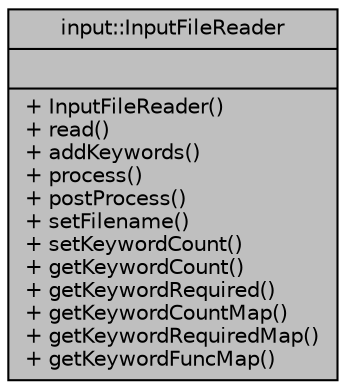 digraph "input::InputFileReader"
{
 // LATEX_PDF_SIZE
  edge [fontname="Helvetica",fontsize="10",labelfontname="Helvetica",labelfontsize="10"];
  node [fontname="Helvetica",fontsize="10",shape=record];
  Node1 [label="{input::InputFileReader\n||+ InputFileReader()\l+ read()\l+ addKeywords()\l+ process()\l+ postProcess()\l+ setFilename()\l+ setKeywordCount()\l+ getKeywordCount()\l+ getKeywordRequired()\l+ getKeywordCountMap()\l+ getKeywordRequiredMap()\l+ getKeywordFuncMap()\l}",height=0.2,width=0.4,color="black", fillcolor="grey75", style="filled", fontcolor="black",tooltip="reads input file and sets settings"];
}
